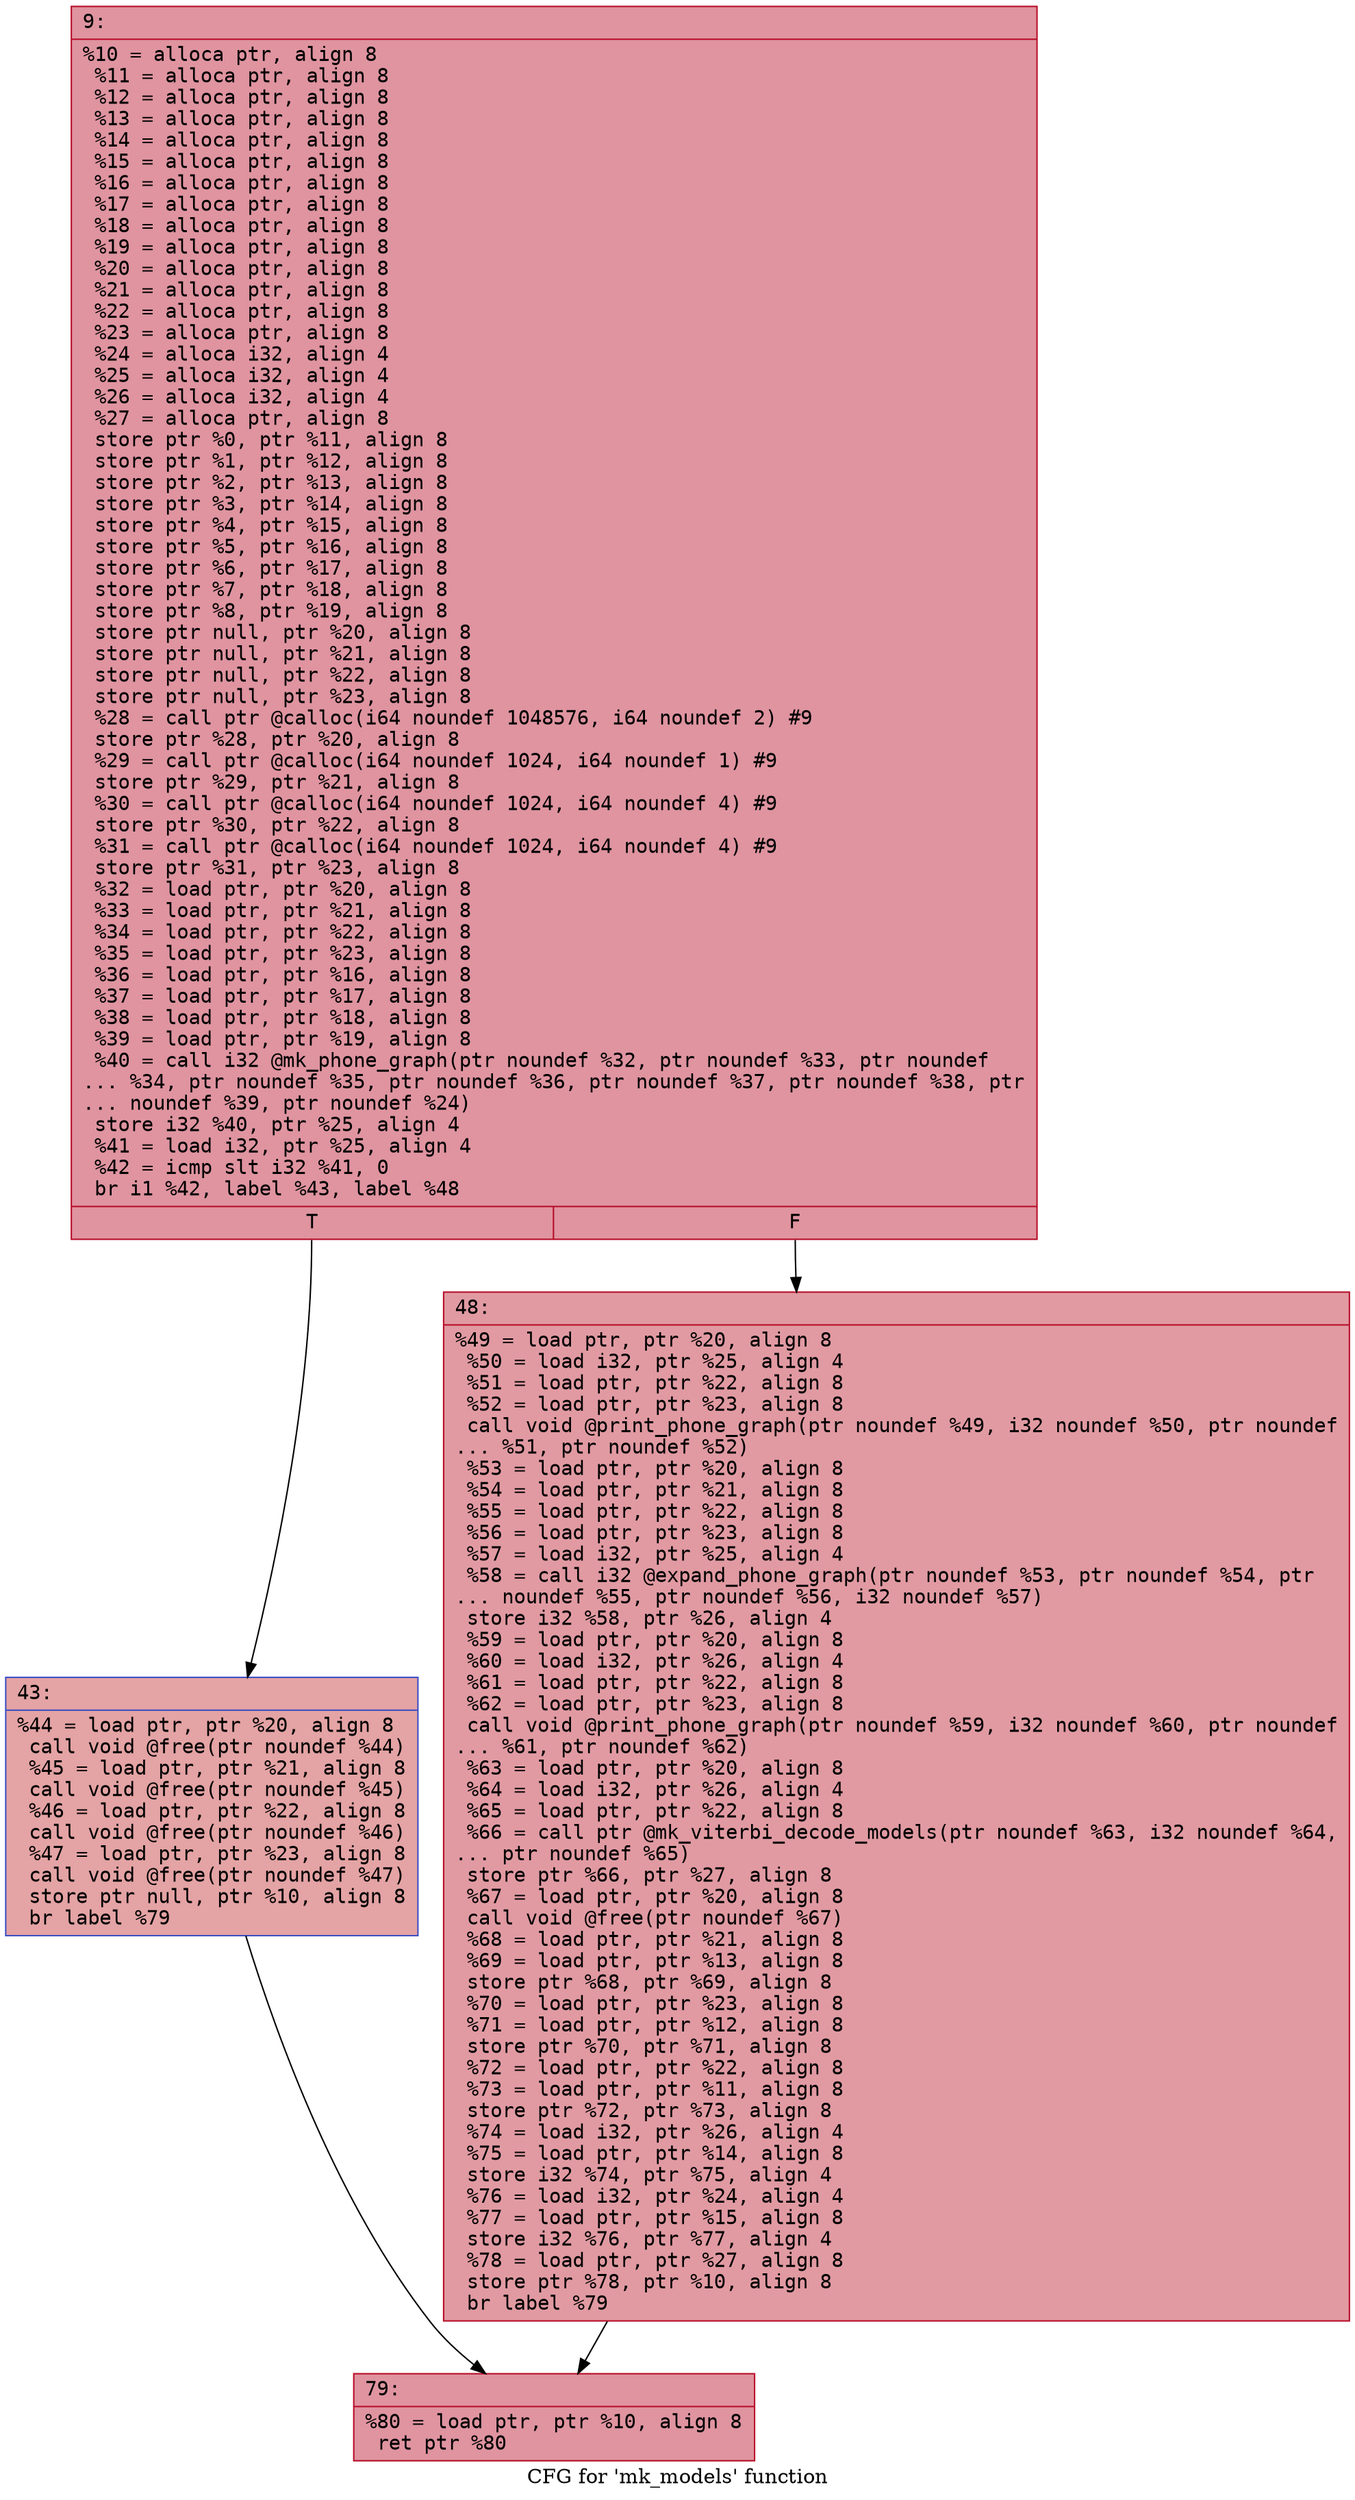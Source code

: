 digraph "CFG for 'mk_models' function" {
	label="CFG for 'mk_models' function";

	Node0x600000d3a580 [shape=record,color="#b70d28ff", style=filled, fillcolor="#b70d2870" fontname="Courier",label="{9:\l|  %10 = alloca ptr, align 8\l  %11 = alloca ptr, align 8\l  %12 = alloca ptr, align 8\l  %13 = alloca ptr, align 8\l  %14 = alloca ptr, align 8\l  %15 = alloca ptr, align 8\l  %16 = alloca ptr, align 8\l  %17 = alloca ptr, align 8\l  %18 = alloca ptr, align 8\l  %19 = alloca ptr, align 8\l  %20 = alloca ptr, align 8\l  %21 = alloca ptr, align 8\l  %22 = alloca ptr, align 8\l  %23 = alloca ptr, align 8\l  %24 = alloca i32, align 4\l  %25 = alloca i32, align 4\l  %26 = alloca i32, align 4\l  %27 = alloca ptr, align 8\l  store ptr %0, ptr %11, align 8\l  store ptr %1, ptr %12, align 8\l  store ptr %2, ptr %13, align 8\l  store ptr %3, ptr %14, align 8\l  store ptr %4, ptr %15, align 8\l  store ptr %5, ptr %16, align 8\l  store ptr %6, ptr %17, align 8\l  store ptr %7, ptr %18, align 8\l  store ptr %8, ptr %19, align 8\l  store ptr null, ptr %20, align 8\l  store ptr null, ptr %21, align 8\l  store ptr null, ptr %22, align 8\l  store ptr null, ptr %23, align 8\l  %28 = call ptr @calloc(i64 noundef 1048576, i64 noundef 2) #9\l  store ptr %28, ptr %20, align 8\l  %29 = call ptr @calloc(i64 noundef 1024, i64 noundef 1) #9\l  store ptr %29, ptr %21, align 8\l  %30 = call ptr @calloc(i64 noundef 1024, i64 noundef 4) #9\l  store ptr %30, ptr %22, align 8\l  %31 = call ptr @calloc(i64 noundef 1024, i64 noundef 4) #9\l  store ptr %31, ptr %23, align 8\l  %32 = load ptr, ptr %20, align 8\l  %33 = load ptr, ptr %21, align 8\l  %34 = load ptr, ptr %22, align 8\l  %35 = load ptr, ptr %23, align 8\l  %36 = load ptr, ptr %16, align 8\l  %37 = load ptr, ptr %17, align 8\l  %38 = load ptr, ptr %18, align 8\l  %39 = load ptr, ptr %19, align 8\l  %40 = call i32 @mk_phone_graph(ptr noundef %32, ptr noundef %33, ptr noundef\l... %34, ptr noundef %35, ptr noundef %36, ptr noundef %37, ptr noundef %38, ptr\l... noundef %39, ptr noundef %24)\l  store i32 %40, ptr %25, align 4\l  %41 = load i32, ptr %25, align 4\l  %42 = icmp slt i32 %41, 0\l  br i1 %42, label %43, label %48\l|{<s0>T|<s1>F}}"];
	Node0x600000d3a580:s0 -> Node0x600000d3a5d0[tooltip="9 -> 43\nProbability 37.50%" ];
	Node0x600000d3a580:s1 -> Node0x600000d3a620[tooltip="9 -> 48\nProbability 62.50%" ];
	Node0x600000d3a5d0 [shape=record,color="#3d50c3ff", style=filled, fillcolor="#c32e3170" fontname="Courier",label="{43:\l|  %44 = load ptr, ptr %20, align 8\l  call void @free(ptr noundef %44)\l  %45 = load ptr, ptr %21, align 8\l  call void @free(ptr noundef %45)\l  %46 = load ptr, ptr %22, align 8\l  call void @free(ptr noundef %46)\l  %47 = load ptr, ptr %23, align 8\l  call void @free(ptr noundef %47)\l  store ptr null, ptr %10, align 8\l  br label %79\l}"];
	Node0x600000d3a5d0 -> Node0x600000d3a670[tooltip="43 -> 79\nProbability 100.00%" ];
	Node0x600000d3a620 [shape=record,color="#b70d28ff", style=filled, fillcolor="#bb1b2c70" fontname="Courier",label="{48:\l|  %49 = load ptr, ptr %20, align 8\l  %50 = load i32, ptr %25, align 4\l  %51 = load ptr, ptr %22, align 8\l  %52 = load ptr, ptr %23, align 8\l  call void @print_phone_graph(ptr noundef %49, i32 noundef %50, ptr noundef\l... %51, ptr noundef %52)\l  %53 = load ptr, ptr %20, align 8\l  %54 = load ptr, ptr %21, align 8\l  %55 = load ptr, ptr %22, align 8\l  %56 = load ptr, ptr %23, align 8\l  %57 = load i32, ptr %25, align 4\l  %58 = call i32 @expand_phone_graph(ptr noundef %53, ptr noundef %54, ptr\l... noundef %55, ptr noundef %56, i32 noundef %57)\l  store i32 %58, ptr %26, align 4\l  %59 = load ptr, ptr %20, align 8\l  %60 = load i32, ptr %26, align 4\l  %61 = load ptr, ptr %22, align 8\l  %62 = load ptr, ptr %23, align 8\l  call void @print_phone_graph(ptr noundef %59, i32 noundef %60, ptr noundef\l... %61, ptr noundef %62)\l  %63 = load ptr, ptr %20, align 8\l  %64 = load i32, ptr %26, align 4\l  %65 = load ptr, ptr %22, align 8\l  %66 = call ptr @mk_viterbi_decode_models(ptr noundef %63, i32 noundef %64,\l... ptr noundef %65)\l  store ptr %66, ptr %27, align 8\l  %67 = load ptr, ptr %20, align 8\l  call void @free(ptr noundef %67)\l  %68 = load ptr, ptr %21, align 8\l  %69 = load ptr, ptr %13, align 8\l  store ptr %68, ptr %69, align 8\l  %70 = load ptr, ptr %23, align 8\l  %71 = load ptr, ptr %12, align 8\l  store ptr %70, ptr %71, align 8\l  %72 = load ptr, ptr %22, align 8\l  %73 = load ptr, ptr %11, align 8\l  store ptr %72, ptr %73, align 8\l  %74 = load i32, ptr %26, align 4\l  %75 = load ptr, ptr %14, align 8\l  store i32 %74, ptr %75, align 4\l  %76 = load i32, ptr %24, align 4\l  %77 = load ptr, ptr %15, align 8\l  store i32 %76, ptr %77, align 4\l  %78 = load ptr, ptr %27, align 8\l  store ptr %78, ptr %10, align 8\l  br label %79\l}"];
	Node0x600000d3a620 -> Node0x600000d3a670[tooltip="48 -> 79\nProbability 100.00%" ];
	Node0x600000d3a670 [shape=record,color="#b70d28ff", style=filled, fillcolor="#b70d2870" fontname="Courier",label="{79:\l|  %80 = load ptr, ptr %10, align 8\l  ret ptr %80\l}"];
}
